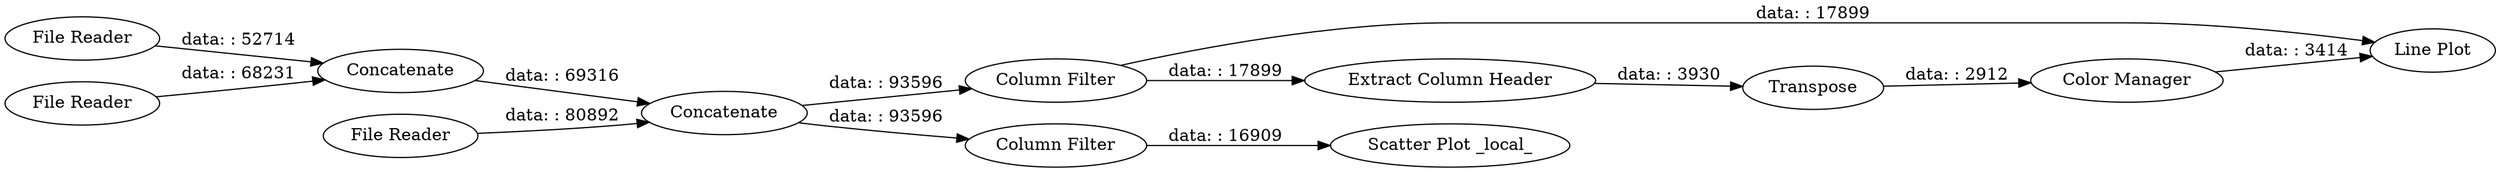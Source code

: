 digraph {
	"8709548137882669451_18" [label="File Reader"]
	"8709548137882669451_17" [label="File Reader"]
	"8709548137882669451_15" [label="Column Filter"]
	"8709548137882669451_16" [label=Concatenate]
	"8709548137882669451_13" [label="Scatter Plot _local_"]
	"8709548137882669451_22" [label="Line Plot"]
	"8709548137882669451_12" [label="File Reader"]
	"8709548137882669451_24" [label="Color Manager"]
	"8709548137882669451_20" [label=Concatenate]
	"8709548137882669451_23" [label="Extract Column Header"]
	"8709548137882669451_19" [label=Transpose]
	"8709548137882669451_14" [label="Column Filter"]
	"8709548137882669451_15" -> "8709548137882669451_23" [label="data: : 17899"]
	"8709548137882669451_14" -> "8709548137882669451_13" [label="data: : 16909"]
	"8709548137882669451_24" -> "8709548137882669451_22" [label="data: : 3414"]
	"8709548137882669451_16" -> "8709548137882669451_15" [label="data: : 93596"]
	"8709548137882669451_20" -> "8709548137882669451_16" [label="data: : 69316"]
	"8709548137882669451_12" -> "8709548137882669451_20" [label="data: : 68231"]
	"8709548137882669451_23" -> "8709548137882669451_19" [label="data: : 3930"]
	"8709548137882669451_16" -> "8709548137882669451_14" [label="data: : 93596"]
	"8709548137882669451_19" -> "8709548137882669451_24" [label="data: : 2912"]
	"8709548137882669451_18" -> "8709548137882669451_20" [label="data: : 52714"]
	"8709548137882669451_15" -> "8709548137882669451_22" [label="data: : 17899"]
	"8709548137882669451_17" -> "8709548137882669451_16" [label="data: : 80892"]
	rankdir=LR
}

